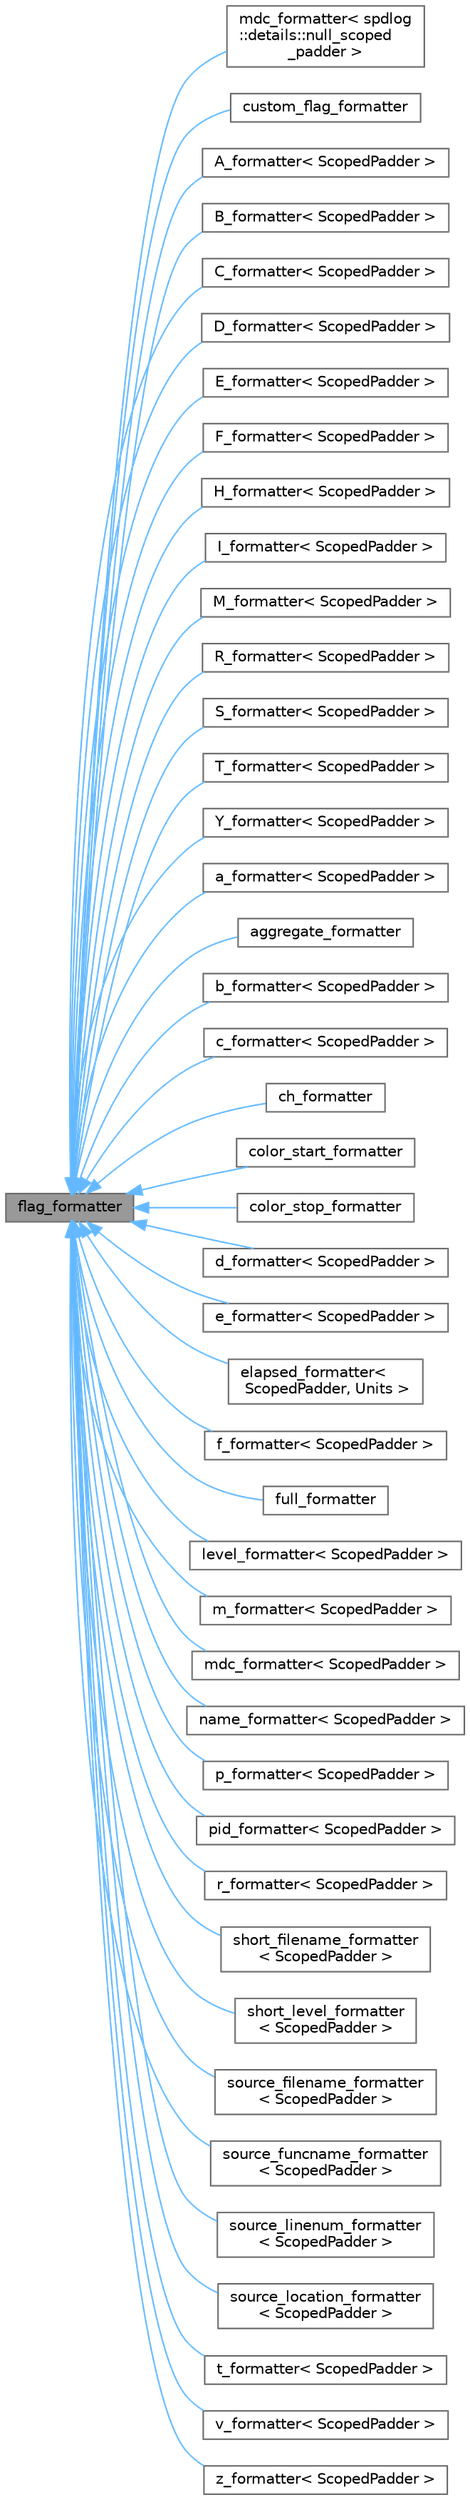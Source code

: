 digraph "flag_formatter"
{
 // LATEX_PDF_SIZE
  bgcolor="transparent";
  edge [fontname=Helvetica,fontsize=10,labelfontname=Helvetica,labelfontsize=10];
  node [fontname=Helvetica,fontsize=10,shape=box,height=0.2,width=0.4];
  rankdir="LR";
  Node1 [id="Node000001",label="flag_formatter",height=0.2,width=0.4,color="gray40", fillcolor="grey60", style="filled", fontcolor="black",tooltip=" "];
  Node1 -> Node2 [id="edge1_Node000001_Node000002",dir="back",color="steelblue1",style="solid",tooltip=" "];
  Node2 [id="Node000002",label="mdc_formatter\< spdlog\l::details::null_scoped\l_padder \>",height=0.2,width=0.4,color="gray40", fillcolor="white", style="filled",URL="$classspdlog_1_1details_1_1mdc__formatter.html",tooltip=" "];
  Node1 -> Node3 [id="edge2_Node000001_Node000003",dir="back",color="steelblue1",style="solid",tooltip=" "];
  Node3 [id="Node000003",label="custom_flag_formatter",height=0.2,width=0.4,color="gray40", fillcolor="white", style="filled",URL="$classspdlog_1_1custom__flag__formatter.html",tooltip=" "];
  Node1 -> Node4 [id="edge3_Node000001_Node000004",dir="back",color="steelblue1",style="solid",tooltip=" "];
  Node4 [id="Node000004",label="A_formatter\< ScopedPadder \>",height=0.2,width=0.4,color="gray40", fillcolor="white", style="filled",URL="$classspdlog_1_1details_1_1_a__formatter.html",tooltip=" "];
  Node1 -> Node5 [id="edge4_Node000001_Node000005",dir="back",color="steelblue1",style="solid",tooltip=" "];
  Node5 [id="Node000005",label="B_formatter\< ScopedPadder \>",height=0.2,width=0.4,color="gray40", fillcolor="white", style="filled",URL="$classspdlog_1_1details_1_1_b__formatter.html",tooltip=" "];
  Node1 -> Node6 [id="edge5_Node000001_Node000006",dir="back",color="steelblue1",style="solid",tooltip=" "];
  Node6 [id="Node000006",label="C_formatter\< ScopedPadder \>",height=0.2,width=0.4,color="gray40", fillcolor="white", style="filled",URL="$classspdlog_1_1details_1_1_c__formatter.html",tooltip=" "];
  Node1 -> Node7 [id="edge6_Node000001_Node000007",dir="back",color="steelblue1",style="solid",tooltip=" "];
  Node7 [id="Node000007",label="D_formatter\< ScopedPadder \>",height=0.2,width=0.4,color="gray40", fillcolor="white", style="filled",URL="$classspdlog_1_1details_1_1_d__formatter.html",tooltip=" "];
  Node1 -> Node8 [id="edge7_Node000001_Node000008",dir="back",color="steelblue1",style="solid",tooltip=" "];
  Node8 [id="Node000008",label="E_formatter\< ScopedPadder \>",height=0.2,width=0.4,color="gray40", fillcolor="white", style="filled",URL="$classspdlog_1_1details_1_1_e__formatter.html",tooltip=" "];
  Node1 -> Node9 [id="edge8_Node000001_Node000009",dir="back",color="steelblue1",style="solid",tooltip=" "];
  Node9 [id="Node000009",label="F_formatter\< ScopedPadder \>",height=0.2,width=0.4,color="gray40", fillcolor="white", style="filled",URL="$classspdlog_1_1details_1_1_f__formatter.html",tooltip=" "];
  Node1 -> Node10 [id="edge9_Node000001_Node000010",dir="back",color="steelblue1",style="solid",tooltip=" "];
  Node10 [id="Node000010",label="H_formatter\< ScopedPadder \>",height=0.2,width=0.4,color="gray40", fillcolor="white", style="filled",URL="$classspdlog_1_1details_1_1_h__formatter.html",tooltip=" "];
  Node1 -> Node11 [id="edge10_Node000001_Node000011",dir="back",color="steelblue1",style="solid",tooltip=" "];
  Node11 [id="Node000011",label="I_formatter\< ScopedPadder \>",height=0.2,width=0.4,color="gray40", fillcolor="white", style="filled",URL="$classspdlog_1_1details_1_1_i__formatter.html",tooltip=" "];
  Node1 -> Node12 [id="edge11_Node000001_Node000012",dir="back",color="steelblue1",style="solid",tooltip=" "];
  Node12 [id="Node000012",label="M_formatter\< ScopedPadder \>",height=0.2,width=0.4,color="gray40", fillcolor="white", style="filled",URL="$classspdlog_1_1details_1_1_m__formatter.html",tooltip=" "];
  Node1 -> Node13 [id="edge12_Node000001_Node000013",dir="back",color="steelblue1",style="solid",tooltip=" "];
  Node13 [id="Node000013",label="R_formatter\< ScopedPadder \>",height=0.2,width=0.4,color="gray40", fillcolor="white", style="filled",URL="$classspdlog_1_1details_1_1_r__formatter.html",tooltip=" "];
  Node1 -> Node14 [id="edge13_Node000001_Node000014",dir="back",color="steelblue1",style="solid",tooltip=" "];
  Node14 [id="Node000014",label="S_formatter\< ScopedPadder \>",height=0.2,width=0.4,color="gray40", fillcolor="white", style="filled",URL="$classspdlog_1_1details_1_1_s__formatter.html",tooltip=" "];
  Node1 -> Node15 [id="edge14_Node000001_Node000015",dir="back",color="steelblue1",style="solid",tooltip=" "];
  Node15 [id="Node000015",label="T_formatter\< ScopedPadder \>",height=0.2,width=0.4,color="gray40", fillcolor="white", style="filled",URL="$classspdlog_1_1details_1_1_t__formatter.html",tooltip=" "];
  Node1 -> Node16 [id="edge15_Node000001_Node000016",dir="back",color="steelblue1",style="solid",tooltip=" "];
  Node16 [id="Node000016",label="Y_formatter\< ScopedPadder \>",height=0.2,width=0.4,color="gray40", fillcolor="white", style="filled",URL="$classspdlog_1_1details_1_1_y__formatter.html",tooltip=" "];
  Node1 -> Node17 [id="edge16_Node000001_Node000017",dir="back",color="steelblue1",style="solid",tooltip=" "];
  Node17 [id="Node000017",label="a_formatter\< ScopedPadder \>",height=0.2,width=0.4,color="gray40", fillcolor="white", style="filled",URL="$classspdlog_1_1details_1_1a__formatter.html",tooltip=" "];
  Node1 -> Node18 [id="edge17_Node000001_Node000018",dir="back",color="steelblue1",style="solid",tooltip=" "];
  Node18 [id="Node000018",label="aggregate_formatter",height=0.2,width=0.4,color="gray40", fillcolor="white", style="filled",URL="$classspdlog_1_1details_1_1aggregate__formatter.html",tooltip=" "];
  Node1 -> Node19 [id="edge18_Node000001_Node000019",dir="back",color="steelblue1",style="solid",tooltip=" "];
  Node19 [id="Node000019",label="b_formatter\< ScopedPadder \>",height=0.2,width=0.4,color="gray40", fillcolor="white", style="filled",URL="$classspdlog_1_1details_1_1b__formatter.html",tooltip=" "];
  Node1 -> Node20 [id="edge19_Node000001_Node000020",dir="back",color="steelblue1",style="solid",tooltip=" "];
  Node20 [id="Node000020",label="c_formatter\< ScopedPadder \>",height=0.2,width=0.4,color="gray40", fillcolor="white", style="filled",URL="$classspdlog_1_1details_1_1c__formatter.html",tooltip=" "];
  Node1 -> Node21 [id="edge20_Node000001_Node000021",dir="back",color="steelblue1",style="solid",tooltip=" "];
  Node21 [id="Node000021",label="ch_formatter",height=0.2,width=0.4,color="gray40", fillcolor="white", style="filled",URL="$classspdlog_1_1details_1_1ch__formatter.html",tooltip=" "];
  Node1 -> Node22 [id="edge21_Node000001_Node000022",dir="back",color="steelblue1",style="solid",tooltip=" "];
  Node22 [id="Node000022",label="color_start_formatter",height=0.2,width=0.4,color="gray40", fillcolor="white", style="filled",URL="$classspdlog_1_1details_1_1color__start__formatter.html",tooltip=" "];
  Node1 -> Node23 [id="edge22_Node000001_Node000023",dir="back",color="steelblue1",style="solid",tooltip=" "];
  Node23 [id="Node000023",label="color_stop_formatter",height=0.2,width=0.4,color="gray40", fillcolor="white", style="filled",URL="$classspdlog_1_1details_1_1color__stop__formatter.html",tooltip=" "];
  Node1 -> Node24 [id="edge23_Node000001_Node000024",dir="back",color="steelblue1",style="solid",tooltip=" "];
  Node24 [id="Node000024",label="d_formatter\< ScopedPadder \>",height=0.2,width=0.4,color="gray40", fillcolor="white", style="filled",URL="$classspdlog_1_1details_1_1d__formatter.html",tooltip=" "];
  Node1 -> Node25 [id="edge24_Node000001_Node000025",dir="back",color="steelblue1",style="solid",tooltip=" "];
  Node25 [id="Node000025",label="e_formatter\< ScopedPadder \>",height=0.2,width=0.4,color="gray40", fillcolor="white", style="filled",URL="$classspdlog_1_1details_1_1e__formatter.html",tooltip=" "];
  Node1 -> Node26 [id="edge25_Node000001_Node000026",dir="back",color="steelblue1",style="solid",tooltip=" "];
  Node26 [id="Node000026",label="elapsed_formatter\<\l ScopedPadder, Units \>",height=0.2,width=0.4,color="gray40", fillcolor="white", style="filled",URL="$classspdlog_1_1details_1_1elapsed__formatter.html",tooltip=" "];
  Node1 -> Node27 [id="edge26_Node000001_Node000027",dir="back",color="steelblue1",style="solid",tooltip=" "];
  Node27 [id="Node000027",label="f_formatter\< ScopedPadder \>",height=0.2,width=0.4,color="gray40", fillcolor="white", style="filled",URL="$classspdlog_1_1details_1_1f__formatter.html",tooltip=" "];
  Node1 -> Node28 [id="edge27_Node000001_Node000028",dir="back",color="steelblue1",style="solid",tooltip=" "];
  Node28 [id="Node000028",label="full_formatter",height=0.2,width=0.4,color="gray40", fillcolor="white", style="filled",URL="$classspdlog_1_1details_1_1full__formatter.html",tooltip=" "];
  Node1 -> Node29 [id="edge28_Node000001_Node000029",dir="back",color="steelblue1",style="solid",tooltip=" "];
  Node29 [id="Node000029",label="level_formatter\< ScopedPadder \>",height=0.2,width=0.4,color="gray40", fillcolor="white", style="filled",URL="$classspdlog_1_1details_1_1level__formatter.html",tooltip=" "];
  Node1 -> Node30 [id="edge29_Node000001_Node000030",dir="back",color="steelblue1",style="solid",tooltip=" "];
  Node30 [id="Node000030",label="m_formatter\< ScopedPadder \>",height=0.2,width=0.4,color="gray40", fillcolor="white", style="filled",URL="$classspdlog_1_1details_1_1m__formatter.html",tooltip=" "];
  Node1 -> Node31 [id="edge30_Node000001_Node000031",dir="back",color="steelblue1",style="solid",tooltip=" "];
  Node31 [id="Node000031",label="mdc_formatter\< ScopedPadder \>",height=0.2,width=0.4,color="gray40", fillcolor="white", style="filled",URL="$classspdlog_1_1details_1_1mdc__formatter.html",tooltip=" "];
  Node1 -> Node32 [id="edge31_Node000001_Node000032",dir="back",color="steelblue1",style="solid",tooltip=" "];
  Node32 [id="Node000032",label="name_formatter\< ScopedPadder \>",height=0.2,width=0.4,color="gray40", fillcolor="white", style="filled",URL="$classspdlog_1_1details_1_1name__formatter.html",tooltip=" "];
  Node1 -> Node33 [id="edge32_Node000001_Node000033",dir="back",color="steelblue1",style="solid",tooltip=" "];
  Node33 [id="Node000033",label="p_formatter\< ScopedPadder \>",height=0.2,width=0.4,color="gray40", fillcolor="white", style="filled",URL="$classspdlog_1_1details_1_1p__formatter.html",tooltip=" "];
  Node1 -> Node34 [id="edge33_Node000001_Node000034",dir="back",color="steelblue1",style="solid",tooltip=" "];
  Node34 [id="Node000034",label="pid_formatter\< ScopedPadder \>",height=0.2,width=0.4,color="gray40", fillcolor="white", style="filled",URL="$classspdlog_1_1details_1_1pid__formatter.html",tooltip=" "];
  Node1 -> Node35 [id="edge34_Node000001_Node000035",dir="back",color="steelblue1",style="solid",tooltip=" "];
  Node35 [id="Node000035",label="r_formatter\< ScopedPadder \>",height=0.2,width=0.4,color="gray40", fillcolor="white", style="filled",URL="$classspdlog_1_1details_1_1r__formatter.html",tooltip=" "];
  Node1 -> Node36 [id="edge35_Node000001_Node000036",dir="back",color="steelblue1",style="solid",tooltip=" "];
  Node36 [id="Node000036",label="short_filename_formatter\l\< ScopedPadder \>",height=0.2,width=0.4,color="gray40", fillcolor="white", style="filled",URL="$classspdlog_1_1details_1_1short__filename__formatter.html",tooltip=" "];
  Node1 -> Node37 [id="edge36_Node000001_Node000037",dir="back",color="steelblue1",style="solid",tooltip=" "];
  Node37 [id="Node000037",label="short_level_formatter\l\< ScopedPadder \>",height=0.2,width=0.4,color="gray40", fillcolor="white", style="filled",URL="$classspdlog_1_1details_1_1short__level__formatter.html",tooltip=" "];
  Node1 -> Node38 [id="edge37_Node000001_Node000038",dir="back",color="steelblue1",style="solid",tooltip=" "];
  Node38 [id="Node000038",label="source_filename_formatter\l\< ScopedPadder \>",height=0.2,width=0.4,color="gray40", fillcolor="white", style="filled",URL="$classspdlog_1_1details_1_1source__filename__formatter.html",tooltip=" "];
  Node1 -> Node39 [id="edge38_Node000001_Node000039",dir="back",color="steelblue1",style="solid",tooltip=" "];
  Node39 [id="Node000039",label="source_funcname_formatter\l\< ScopedPadder \>",height=0.2,width=0.4,color="gray40", fillcolor="white", style="filled",URL="$classspdlog_1_1details_1_1source__funcname__formatter.html",tooltip=" "];
  Node1 -> Node40 [id="edge39_Node000001_Node000040",dir="back",color="steelblue1",style="solid",tooltip=" "];
  Node40 [id="Node000040",label="source_linenum_formatter\l\< ScopedPadder \>",height=0.2,width=0.4,color="gray40", fillcolor="white", style="filled",URL="$classspdlog_1_1details_1_1source__linenum__formatter.html",tooltip=" "];
  Node1 -> Node41 [id="edge40_Node000001_Node000041",dir="back",color="steelblue1",style="solid",tooltip=" "];
  Node41 [id="Node000041",label="source_location_formatter\l\< ScopedPadder \>",height=0.2,width=0.4,color="gray40", fillcolor="white", style="filled",URL="$classspdlog_1_1details_1_1source__location__formatter.html",tooltip=" "];
  Node1 -> Node42 [id="edge41_Node000001_Node000042",dir="back",color="steelblue1",style="solid",tooltip=" "];
  Node42 [id="Node000042",label="t_formatter\< ScopedPadder \>",height=0.2,width=0.4,color="gray40", fillcolor="white", style="filled",URL="$classspdlog_1_1details_1_1t__formatter.html",tooltip=" "];
  Node1 -> Node43 [id="edge42_Node000001_Node000043",dir="back",color="steelblue1",style="solid",tooltip=" "];
  Node43 [id="Node000043",label="v_formatter\< ScopedPadder \>",height=0.2,width=0.4,color="gray40", fillcolor="white", style="filled",URL="$classspdlog_1_1details_1_1v__formatter.html",tooltip=" "];
  Node1 -> Node44 [id="edge43_Node000001_Node000044",dir="back",color="steelblue1",style="solid",tooltip=" "];
  Node44 [id="Node000044",label="z_formatter\< ScopedPadder \>",height=0.2,width=0.4,color="gray40", fillcolor="white", style="filled",URL="$classspdlog_1_1details_1_1z__formatter.html",tooltip=" "];
}
